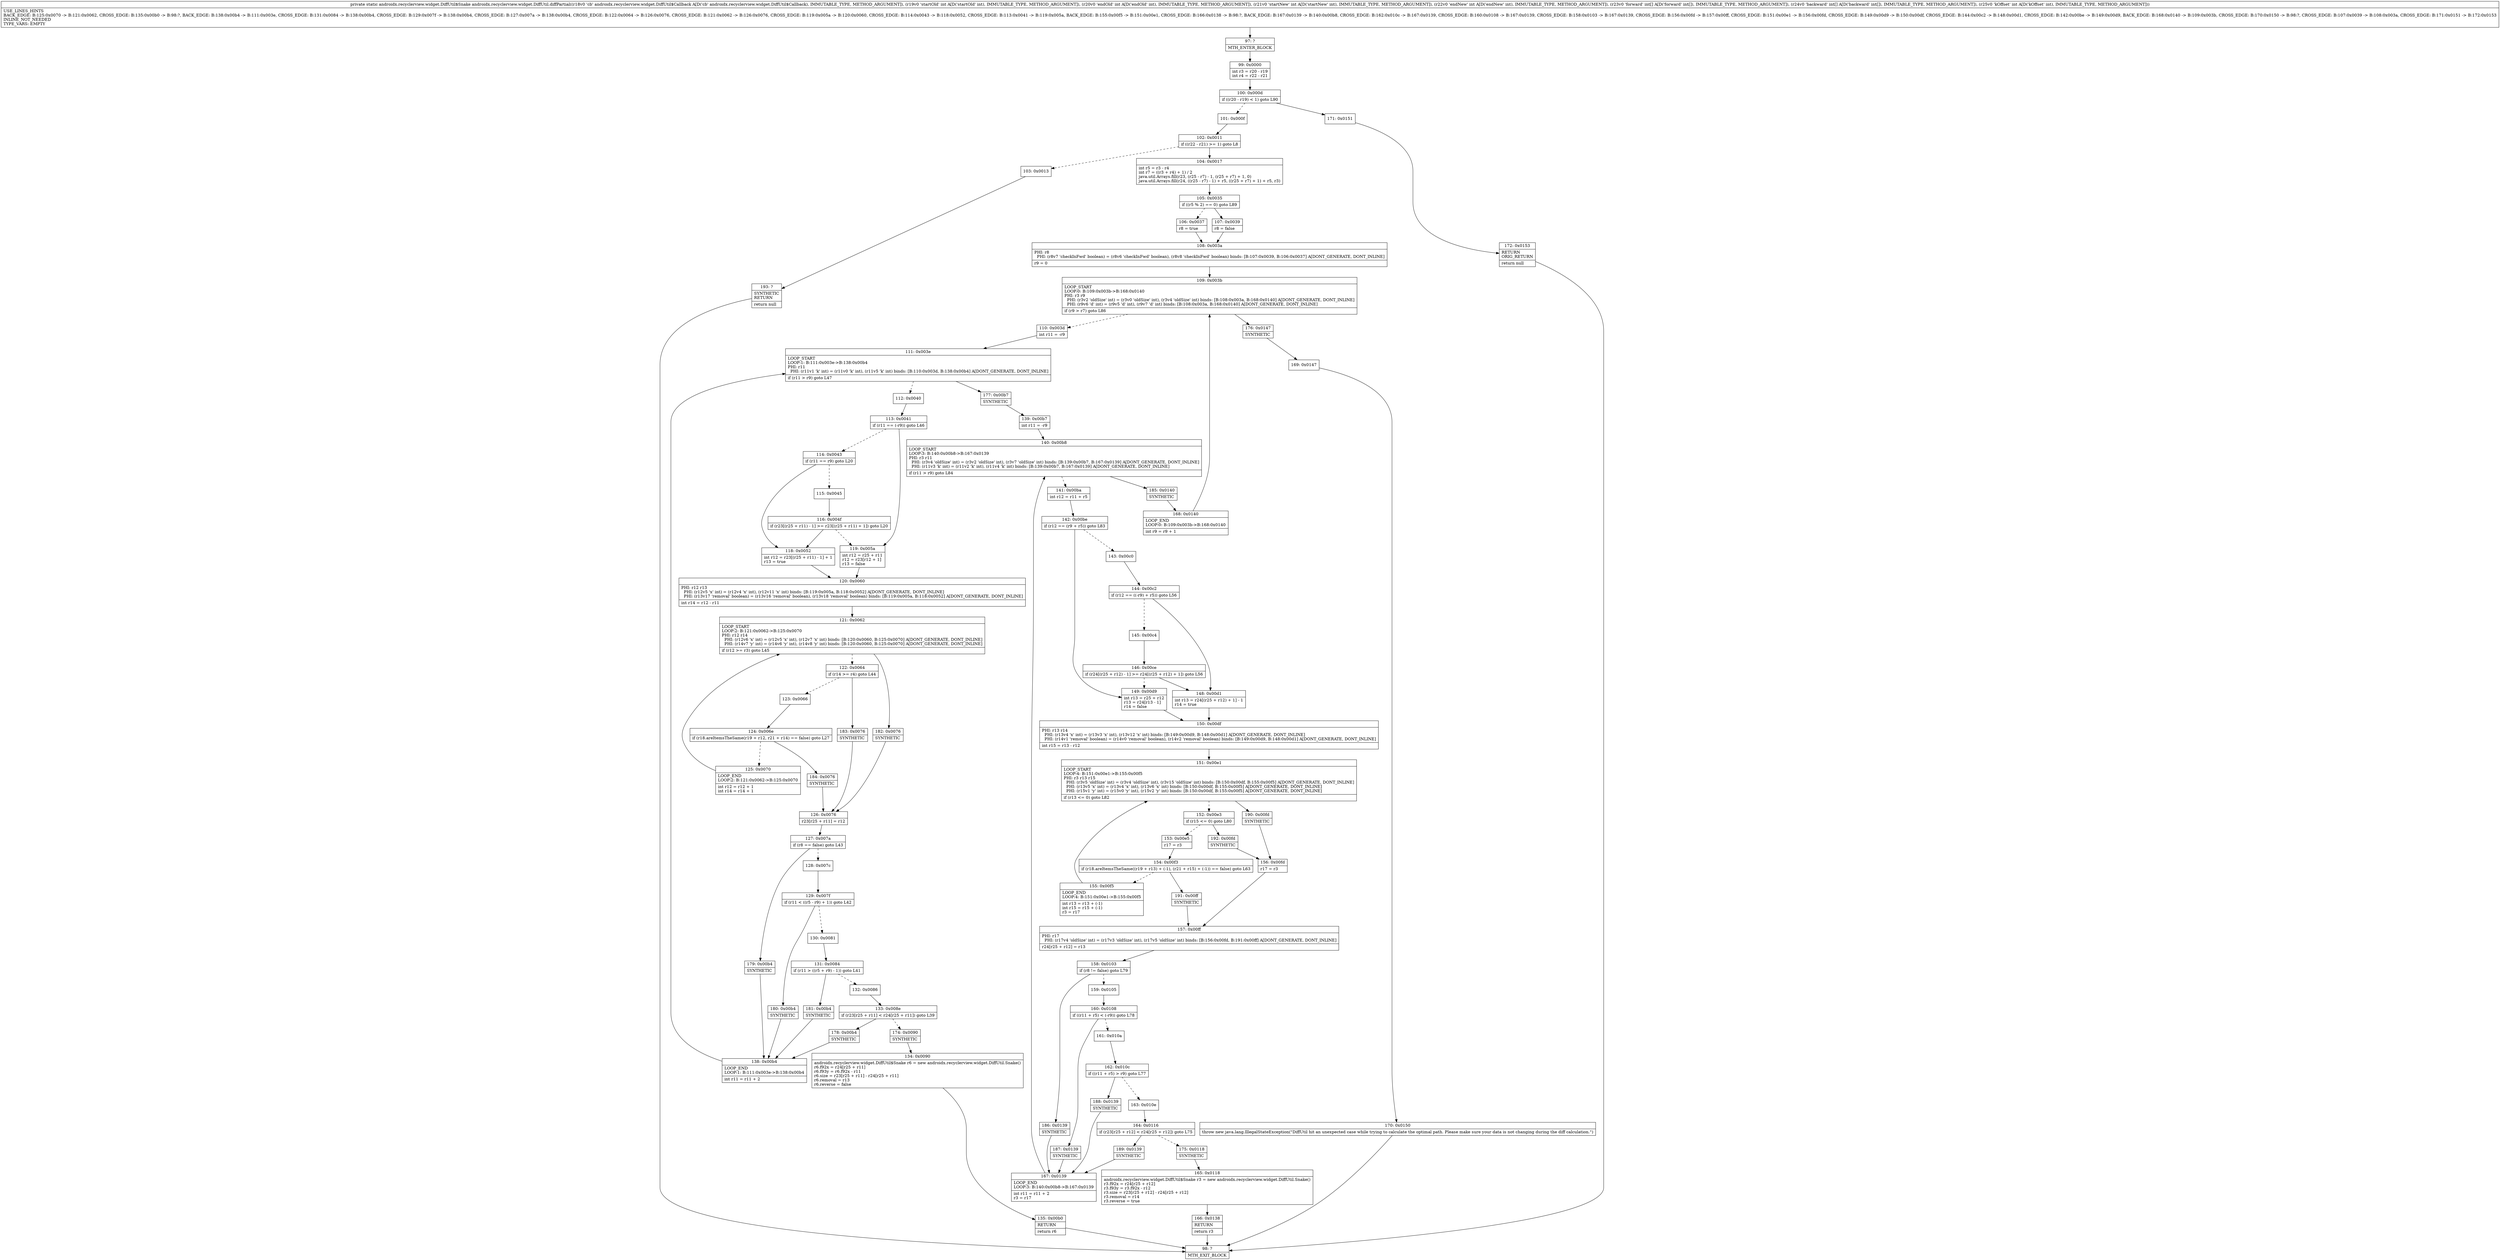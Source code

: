 digraph "CFG forandroidx.recyclerview.widget.DiffUtil.diffPartial(Landroidx\/recyclerview\/widget\/DiffUtil$Callback;IIII[I[II)Landroidx\/recyclerview\/widget\/DiffUtil$Snake;" {
Node_97 [shape=record,label="{97\:\ ?|MTH_ENTER_BLOCK\l}"];
Node_99 [shape=record,label="{99\:\ 0x0000|int r3 = r20 \- r19\lint r4 = r22 \- r21\l}"];
Node_100 [shape=record,label="{100\:\ 0x000d|if ((r20 \- r19) \< 1) goto L90\l}"];
Node_101 [shape=record,label="{101\:\ 0x000f}"];
Node_102 [shape=record,label="{102\:\ 0x0011|if ((r22 \- r21) \>= 1) goto L8\l}"];
Node_103 [shape=record,label="{103\:\ 0x0013}"];
Node_193 [shape=record,label="{193\:\ ?|SYNTHETIC\lRETURN\l|return null\l}"];
Node_98 [shape=record,label="{98\:\ ?|MTH_EXIT_BLOCK\l}"];
Node_104 [shape=record,label="{104\:\ 0x0017|int r5 = r3 \- r4\lint r7 = ((r3 + r4) + 1) \/ 2\ljava.util.Arrays.fill(r23, (r25 \- r7) \- 1, (r25 + r7) + 1, 0)\ljava.util.Arrays.fill(r24, ((r25 \- r7) \- 1) + r5, ((r25 + r7) + 1) + r5, r3)\l}"];
Node_105 [shape=record,label="{105\:\ 0x0035|if ((r5 % 2) == 0) goto L89\l}"];
Node_106 [shape=record,label="{106\:\ 0x0037|r8 = true\l}"];
Node_108 [shape=record,label="{108\:\ 0x003a|PHI: r8 \l  PHI: (r8v7 'checkInFwd' boolean) = (r8v6 'checkInFwd' boolean), (r8v8 'checkInFwd' boolean) binds: [B:107:0x0039, B:106:0x0037] A[DONT_GENERATE, DONT_INLINE]\l|r9 = 0\l}"];
Node_109 [shape=record,label="{109\:\ 0x003b|LOOP_START\lLOOP:0: B:109:0x003b\-\>B:168:0x0140\lPHI: r3 r9 \l  PHI: (r3v2 'oldSize' int) = (r3v0 'oldSize' int), (r3v4 'oldSize' int) binds: [B:108:0x003a, B:168:0x0140] A[DONT_GENERATE, DONT_INLINE]\l  PHI: (r9v6 'd' int) = (r9v5 'd' int), (r9v7 'd' int) binds: [B:108:0x003a, B:168:0x0140] A[DONT_GENERATE, DONT_INLINE]\l|if (r9 \> r7) goto L86\l}"];
Node_110 [shape=record,label="{110\:\ 0x003d|int r11 = \-r9\l}"];
Node_111 [shape=record,label="{111\:\ 0x003e|LOOP_START\lLOOP:1: B:111:0x003e\-\>B:138:0x00b4\lPHI: r11 \l  PHI: (r11v1 'k' int) = (r11v0 'k' int), (r11v5 'k' int) binds: [B:110:0x003d, B:138:0x00b4] A[DONT_GENERATE, DONT_INLINE]\l|if (r11 \> r9) goto L47\l}"];
Node_112 [shape=record,label="{112\:\ 0x0040}"];
Node_113 [shape=record,label="{113\:\ 0x0041|if (r11 == (\-r9)) goto L46\l}"];
Node_114 [shape=record,label="{114\:\ 0x0043|if (r11 == r9) goto L20\l}"];
Node_115 [shape=record,label="{115\:\ 0x0045}"];
Node_116 [shape=record,label="{116\:\ 0x004f|if (r23[(r25 + r11) \- 1] \>= r23[(r25 + r11) + 1]) goto L20\l}"];
Node_118 [shape=record,label="{118\:\ 0x0052|int r12 = r23[(r25 + r11) \- 1] + 1\lr13 = true\l}"];
Node_120 [shape=record,label="{120\:\ 0x0060|PHI: r12 r13 \l  PHI: (r12v5 'x' int) = (r12v4 'x' int), (r12v11 'x' int) binds: [B:119:0x005a, B:118:0x0052] A[DONT_GENERATE, DONT_INLINE]\l  PHI: (r13v17 'removal' boolean) = (r13v16 'removal' boolean), (r13v18 'removal' boolean) binds: [B:119:0x005a, B:118:0x0052] A[DONT_GENERATE, DONT_INLINE]\l|int r14 = r12 \- r11\l}"];
Node_121 [shape=record,label="{121\:\ 0x0062|LOOP_START\lLOOP:2: B:121:0x0062\-\>B:125:0x0070\lPHI: r12 r14 \l  PHI: (r12v6 'x' int) = (r12v5 'x' int), (r12v7 'x' int) binds: [B:120:0x0060, B:125:0x0070] A[DONT_GENERATE, DONT_INLINE]\l  PHI: (r14v7 'y' int) = (r14v6 'y' int), (r14v8 'y' int) binds: [B:120:0x0060, B:125:0x0070] A[DONT_GENERATE, DONT_INLINE]\l|if (r12 \>= r3) goto L45\l}"];
Node_122 [shape=record,label="{122\:\ 0x0064|if (r14 \>= r4) goto L44\l}"];
Node_123 [shape=record,label="{123\:\ 0x0066}"];
Node_124 [shape=record,label="{124\:\ 0x006e|if (r18.areItemsTheSame(r19 + r12, r21 + r14) == false) goto L27\l}"];
Node_125 [shape=record,label="{125\:\ 0x0070|LOOP_END\lLOOP:2: B:121:0x0062\-\>B:125:0x0070\l|int r12 = r12 + 1\lint r14 = r14 + 1\l}"];
Node_184 [shape=record,label="{184\:\ 0x0076|SYNTHETIC\l}"];
Node_126 [shape=record,label="{126\:\ 0x0076|r23[r25 + r11] = r12\l}"];
Node_127 [shape=record,label="{127\:\ 0x007a|if (r8 == false) goto L43\l}"];
Node_128 [shape=record,label="{128\:\ 0x007c}"];
Node_129 [shape=record,label="{129\:\ 0x007f|if (r11 \< ((r5 \- r9) + 1)) goto L42\l}"];
Node_130 [shape=record,label="{130\:\ 0x0081}"];
Node_131 [shape=record,label="{131\:\ 0x0084|if (r11 \> ((r5 + r9) \- 1)) goto L41\l}"];
Node_132 [shape=record,label="{132\:\ 0x0086}"];
Node_133 [shape=record,label="{133\:\ 0x008e|if (r23[r25 + r11] \< r24[r25 + r11]) goto L39\l}"];
Node_174 [shape=record,label="{174\:\ 0x0090|SYNTHETIC\l}"];
Node_134 [shape=record,label="{134\:\ 0x0090|androidx.recyclerview.widget.DiffUtil$Snake r6 = new androidx.recyclerview.widget.DiffUtil.Snake()\lr6.f92x = r24[r25 + r11]\lr6.f93y = r6.f92x \- r11\lr6.size = r23[r25 + r11] \- r24[r25 + r11]\lr6.removal = r13\lr6.reverse = false\l}"];
Node_135 [shape=record,label="{135\:\ 0x00b0|RETURN\l|return r6\l}"];
Node_178 [shape=record,label="{178\:\ 0x00b4|SYNTHETIC\l}"];
Node_138 [shape=record,label="{138\:\ 0x00b4|LOOP_END\lLOOP:1: B:111:0x003e\-\>B:138:0x00b4\l|int r11 = r11 + 2\l}"];
Node_181 [shape=record,label="{181\:\ 0x00b4|SYNTHETIC\l}"];
Node_180 [shape=record,label="{180\:\ 0x00b4|SYNTHETIC\l}"];
Node_179 [shape=record,label="{179\:\ 0x00b4|SYNTHETIC\l}"];
Node_183 [shape=record,label="{183\:\ 0x0076|SYNTHETIC\l}"];
Node_182 [shape=record,label="{182\:\ 0x0076|SYNTHETIC\l}"];
Node_119 [shape=record,label="{119\:\ 0x005a|int r12 = r25 + r11\lr12 = r23[r12 + 1]\lr13 = false\l}"];
Node_177 [shape=record,label="{177\:\ 0x00b7|SYNTHETIC\l}"];
Node_139 [shape=record,label="{139\:\ 0x00b7|int r11 = \-r9\l}"];
Node_140 [shape=record,label="{140\:\ 0x00b8|LOOP_START\lLOOP:3: B:140:0x00b8\-\>B:167:0x0139\lPHI: r3 r11 \l  PHI: (r3v4 'oldSize' int) = (r3v2 'oldSize' int), (r3v7 'oldSize' int) binds: [B:139:0x00b7, B:167:0x0139] A[DONT_GENERATE, DONT_INLINE]\l  PHI: (r11v3 'k' int) = (r11v2 'k' int), (r11v4 'k' int) binds: [B:139:0x00b7, B:167:0x0139] A[DONT_GENERATE, DONT_INLINE]\l|if (r11 \> r9) goto L84\l}"];
Node_141 [shape=record,label="{141\:\ 0x00ba|int r12 = r11 + r5\l}"];
Node_142 [shape=record,label="{142\:\ 0x00be|if (r12 == (r9 + r5)) goto L83\l}"];
Node_143 [shape=record,label="{143\:\ 0x00c0}"];
Node_144 [shape=record,label="{144\:\ 0x00c2|if (r12 == ((\-r9) + r5)) goto L56\l}"];
Node_145 [shape=record,label="{145\:\ 0x00c4}"];
Node_146 [shape=record,label="{146\:\ 0x00ce|if (r24[(r25 + r12) \- 1] \>= r24[(r25 + r12) + 1]) goto L56\l}"];
Node_148 [shape=record,label="{148\:\ 0x00d1|int r13 = r24[(r25 + r12) + 1] \- 1\lr14 = true\l}"];
Node_150 [shape=record,label="{150\:\ 0x00df|PHI: r13 r14 \l  PHI: (r13v4 'x' int) = (r13v3 'x' int), (r13v12 'x' int) binds: [B:149:0x00d9, B:148:0x00d1] A[DONT_GENERATE, DONT_INLINE]\l  PHI: (r14v1 'removal' boolean) = (r14v0 'removal' boolean), (r14v2 'removal' boolean) binds: [B:149:0x00d9, B:148:0x00d1] A[DONT_GENERATE, DONT_INLINE]\l|int r15 = r13 \- r12\l}"];
Node_151 [shape=record,label="{151\:\ 0x00e1|LOOP_START\lLOOP:4: B:151:0x00e1\-\>B:155:0x00f5\lPHI: r3 r13 r15 \l  PHI: (r3v5 'oldSize' int) = (r3v4 'oldSize' int), (r3v15 'oldSize' int) binds: [B:150:0x00df, B:155:0x00f5] A[DONT_GENERATE, DONT_INLINE]\l  PHI: (r13v5 'x' int) = (r13v4 'x' int), (r13v6 'x' int) binds: [B:150:0x00df, B:155:0x00f5] A[DONT_GENERATE, DONT_INLINE]\l  PHI: (r15v1 'y' int) = (r15v0 'y' int), (r15v2 'y' int) binds: [B:150:0x00df, B:155:0x00f5] A[DONT_GENERATE, DONT_INLINE]\l|if (r13 \<= 0) goto L82\l}"];
Node_152 [shape=record,label="{152\:\ 0x00e3|if (r15 \<= 0) goto L80\l}"];
Node_153 [shape=record,label="{153\:\ 0x00e5|r17 = r3\l}"];
Node_154 [shape=record,label="{154\:\ 0x00f3|if (r18.areItemsTheSame((r19 + r13) + (\-1), (r21 + r15) + (\-1)) == false) goto L63\l}"];
Node_155 [shape=record,label="{155\:\ 0x00f5|LOOP_END\lLOOP:4: B:151:0x00e1\-\>B:155:0x00f5\l|int r13 = r13 + (\-1)\lint r15 = r15 + (\-1)\lr3 = r17\l}"];
Node_191 [shape=record,label="{191\:\ 0x00ff|SYNTHETIC\l}"];
Node_157 [shape=record,label="{157\:\ 0x00ff|PHI: r17 \l  PHI: (r17v4 'oldSize' int) = (r17v3 'oldSize' int), (r17v5 'oldSize' int) binds: [B:156:0x00fd, B:191:0x00ff] A[DONT_GENERATE, DONT_INLINE]\l|r24[r25 + r12] = r13\l}"];
Node_158 [shape=record,label="{158\:\ 0x0103|if (r8 != false) goto L79\l}"];
Node_159 [shape=record,label="{159\:\ 0x0105}"];
Node_160 [shape=record,label="{160\:\ 0x0108|if ((r11 + r5) \< (\-r9)) goto L78\l}"];
Node_161 [shape=record,label="{161\:\ 0x010a}"];
Node_162 [shape=record,label="{162\:\ 0x010c|if ((r11 + r5) \> r9) goto L77\l}"];
Node_163 [shape=record,label="{163\:\ 0x010e}"];
Node_164 [shape=record,label="{164\:\ 0x0116|if (r23[r25 + r12] \< r24[r25 + r12]) goto L75\l}"];
Node_175 [shape=record,label="{175\:\ 0x0118|SYNTHETIC\l}"];
Node_165 [shape=record,label="{165\:\ 0x0118|androidx.recyclerview.widget.DiffUtil$Snake r3 = new androidx.recyclerview.widget.DiffUtil.Snake()\lr3.f92x = r24[r25 + r12]\lr3.f93y = r3.f92x \- r12\lr3.size = r23[r25 + r12] \- r24[r25 + r12]\lr3.removal = r14\lr3.reverse = true\l}"];
Node_166 [shape=record,label="{166\:\ 0x0138|RETURN\l|return r3\l}"];
Node_189 [shape=record,label="{189\:\ 0x0139|SYNTHETIC\l}"];
Node_167 [shape=record,label="{167\:\ 0x0139|LOOP_END\lLOOP:3: B:140:0x00b8\-\>B:167:0x0139\l|int r11 = r11 + 2\lr3 = r17\l}"];
Node_188 [shape=record,label="{188\:\ 0x0139|SYNTHETIC\l}"];
Node_187 [shape=record,label="{187\:\ 0x0139|SYNTHETIC\l}"];
Node_186 [shape=record,label="{186\:\ 0x0139|SYNTHETIC\l}"];
Node_192 [shape=record,label="{192\:\ 0x00fd|SYNTHETIC\l}"];
Node_156 [shape=record,label="{156\:\ 0x00fd|r17 = r3\l}"];
Node_190 [shape=record,label="{190\:\ 0x00fd|SYNTHETIC\l}"];
Node_149 [shape=record,label="{149\:\ 0x00d9|int r13 = r25 + r12\lr13 = r24[r13 \- 1]\lr14 = false\l}"];
Node_185 [shape=record,label="{185\:\ 0x0140|SYNTHETIC\l}"];
Node_168 [shape=record,label="{168\:\ 0x0140|LOOP_END\lLOOP:0: B:109:0x003b\-\>B:168:0x0140\l|int r9 = r9 + 1\l}"];
Node_176 [shape=record,label="{176\:\ 0x0147|SYNTHETIC\l}"];
Node_169 [shape=record,label="{169\:\ 0x0147}"];
Node_170 [shape=record,label="{170\:\ 0x0150|throw new java.lang.IllegalStateException(\"DiffUtil hit an unexpected case while trying to calculate the optimal path. Please make sure your data is not changing during the diff calculation.\")\l}"];
Node_107 [shape=record,label="{107\:\ 0x0039|r8 = false\l}"];
Node_171 [shape=record,label="{171\:\ 0x0151}"];
Node_172 [shape=record,label="{172\:\ 0x0153|RETURN\lORIG_RETURN\l|return null\l}"];
MethodNode[shape=record,label="{private static androidx.recyclerview.widget.DiffUtil$Snake androidx.recyclerview.widget.DiffUtil.diffPartial((r18v0 'cb' androidx.recyclerview.widget.DiffUtil$Callback A[D('cb' androidx.recyclerview.widget.DiffUtil$Callback), IMMUTABLE_TYPE, METHOD_ARGUMENT]), (r19v0 'startOld' int A[D('startOld' int), IMMUTABLE_TYPE, METHOD_ARGUMENT]), (r20v0 'endOld' int A[D('endOld' int), IMMUTABLE_TYPE, METHOD_ARGUMENT]), (r21v0 'startNew' int A[D('startNew' int), IMMUTABLE_TYPE, METHOD_ARGUMENT]), (r22v0 'endNew' int A[D('endNew' int), IMMUTABLE_TYPE, METHOD_ARGUMENT]), (r23v0 'forward' int[] A[D('forward' int[]), IMMUTABLE_TYPE, METHOD_ARGUMENT]), (r24v0 'backward' int[] A[D('backward' int[]), IMMUTABLE_TYPE, METHOD_ARGUMENT]), (r25v0 'kOffset' int A[D('kOffset' int), IMMUTABLE_TYPE, METHOD_ARGUMENT]))  | USE_LINES_HINTS\lBACK_EDGE: B:125:0x0070 \-\> B:121:0x0062, CROSS_EDGE: B:135:0x00b0 \-\> B:98:?, BACK_EDGE: B:138:0x00b4 \-\> B:111:0x003e, CROSS_EDGE: B:131:0x0084 \-\> B:138:0x00b4, CROSS_EDGE: B:129:0x007f \-\> B:138:0x00b4, CROSS_EDGE: B:127:0x007a \-\> B:138:0x00b4, CROSS_EDGE: B:122:0x0064 \-\> B:126:0x0076, CROSS_EDGE: B:121:0x0062 \-\> B:126:0x0076, CROSS_EDGE: B:119:0x005a \-\> B:120:0x0060, CROSS_EDGE: B:114:0x0043 \-\> B:118:0x0052, CROSS_EDGE: B:113:0x0041 \-\> B:119:0x005a, BACK_EDGE: B:155:0x00f5 \-\> B:151:0x00e1, CROSS_EDGE: B:166:0x0138 \-\> B:98:?, BACK_EDGE: B:167:0x0139 \-\> B:140:0x00b8, CROSS_EDGE: B:162:0x010c \-\> B:167:0x0139, CROSS_EDGE: B:160:0x0108 \-\> B:167:0x0139, CROSS_EDGE: B:158:0x0103 \-\> B:167:0x0139, CROSS_EDGE: B:156:0x00fd \-\> B:157:0x00ff, CROSS_EDGE: B:151:0x00e1 \-\> B:156:0x00fd, CROSS_EDGE: B:149:0x00d9 \-\> B:150:0x00df, CROSS_EDGE: B:144:0x00c2 \-\> B:148:0x00d1, CROSS_EDGE: B:142:0x00be \-\> B:149:0x00d9, BACK_EDGE: B:168:0x0140 \-\> B:109:0x003b, CROSS_EDGE: B:170:0x0150 \-\> B:98:?, CROSS_EDGE: B:107:0x0039 \-\> B:108:0x003a, CROSS_EDGE: B:171:0x0151 \-\> B:172:0x0153\lINLINE_NOT_NEEDED\lTYPE_VARS: EMPTY\l}"];
MethodNode -> Node_97;Node_97 -> Node_99;
Node_99 -> Node_100;
Node_100 -> Node_101[style=dashed];
Node_100 -> Node_171;
Node_101 -> Node_102;
Node_102 -> Node_103[style=dashed];
Node_102 -> Node_104;
Node_103 -> Node_193;
Node_193 -> Node_98;
Node_104 -> Node_105;
Node_105 -> Node_106[style=dashed];
Node_105 -> Node_107;
Node_106 -> Node_108;
Node_108 -> Node_109;
Node_109 -> Node_110[style=dashed];
Node_109 -> Node_176;
Node_110 -> Node_111;
Node_111 -> Node_112[style=dashed];
Node_111 -> Node_177;
Node_112 -> Node_113;
Node_113 -> Node_114[style=dashed];
Node_113 -> Node_119;
Node_114 -> Node_115[style=dashed];
Node_114 -> Node_118;
Node_115 -> Node_116;
Node_116 -> Node_118;
Node_116 -> Node_119[style=dashed];
Node_118 -> Node_120;
Node_120 -> Node_121;
Node_121 -> Node_122[style=dashed];
Node_121 -> Node_182;
Node_122 -> Node_123[style=dashed];
Node_122 -> Node_183;
Node_123 -> Node_124;
Node_124 -> Node_125[style=dashed];
Node_124 -> Node_184;
Node_125 -> Node_121;
Node_184 -> Node_126;
Node_126 -> Node_127;
Node_127 -> Node_128[style=dashed];
Node_127 -> Node_179;
Node_128 -> Node_129;
Node_129 -> Node_130[style=dashed];
Node_129 -> Node_180;
Node_130 -> Node_131;
Node_131 -> Node_132[style=dashed];
Node_131 -> Node_181;
Node_132 -> Node_133;
Node_133 -> Node_174[style=dashed];
Node_133 -> Node_178;
Node_174 -> Node_134;
Node_134 -> Node_135;
Node_135 -> Node_98;
Node_178 -> Node_138;
Node_138 -> Node_111;
Node_181 -> Node_138;
Node_180 -> Node_138;
Node_179 -> Node_138;
Node_183 -> Node_126;
Node_182 -> Node_126;
Node_119 -> Node_120;
Node_177 -> Node_139;
Node_139 -> Node_140;
Node_140 -> Node_141[style=dashed];
Node_140 -> Node_185;
Node_141 -> Node_142;
Node_142 -> Node_143[style=dashed];
Node_142 -> Node_149;
Node_143 -> Node_144;
Node_144 -> Node_145[style=dashed];
Node_144 -> Node_148;
Node_145 -> Node_146;
Node_146 -> Node_148;
Node_146 -> Node_149[style=dashed];
Node_148 -> Node_150;
Node_150 -> Node_151;
Node_151 -> Node_152[style=dashed];
Node_151 -> Node_190;
Node_152 -> Node_153[style=dashed];
Node_152 -> Node_192;
Node_153 -> Node_154;
Node_154 -> Node_155[style=dashed];
Node_154 -> Node_191;
Node_155 -> Node_151;
Node_191 -> Node_157;
Node_157 -> Node_158;
Node_158 -> Node_159[style=dashed];
Node_158 -> Node_186;
Node_159 -> Node_160;
Node_160 -> Node_161[style=dashed];
Node_160 -> Node_187;
Node_161 -> Node_162;
Node_162 -> Node_163[style=dashed];
Node_162 -> Node_188;
Node_163 -> Node_164;
Node_164 -> Node_175[style=dashed];
Node_164 -> Node_189;
Node_175 -> Node_165;
Node_165 -> Node_166;
Node_166 -> Node_98;
Node_189 -> Node_167;
Node_167 -> Node_140;
Node_188 -> Node_167;
Node_187 -> Node_167;
Node_186 -> Node_167;
Node_192 -> Node_156;
Node_156 -> Node_157;
Node_190 -> Node_156;
Node_149 -> Node_150;
Node_185 -> Node_168;
Node_168 -> Node_109;
Node_176 -> Node_169;
Node_169 -> Node_170;
Node_170 -> Node_98;
Node_107 -> Node_108;
Node_171 -> Node_172;
Node_172 -> Node_98;
}

